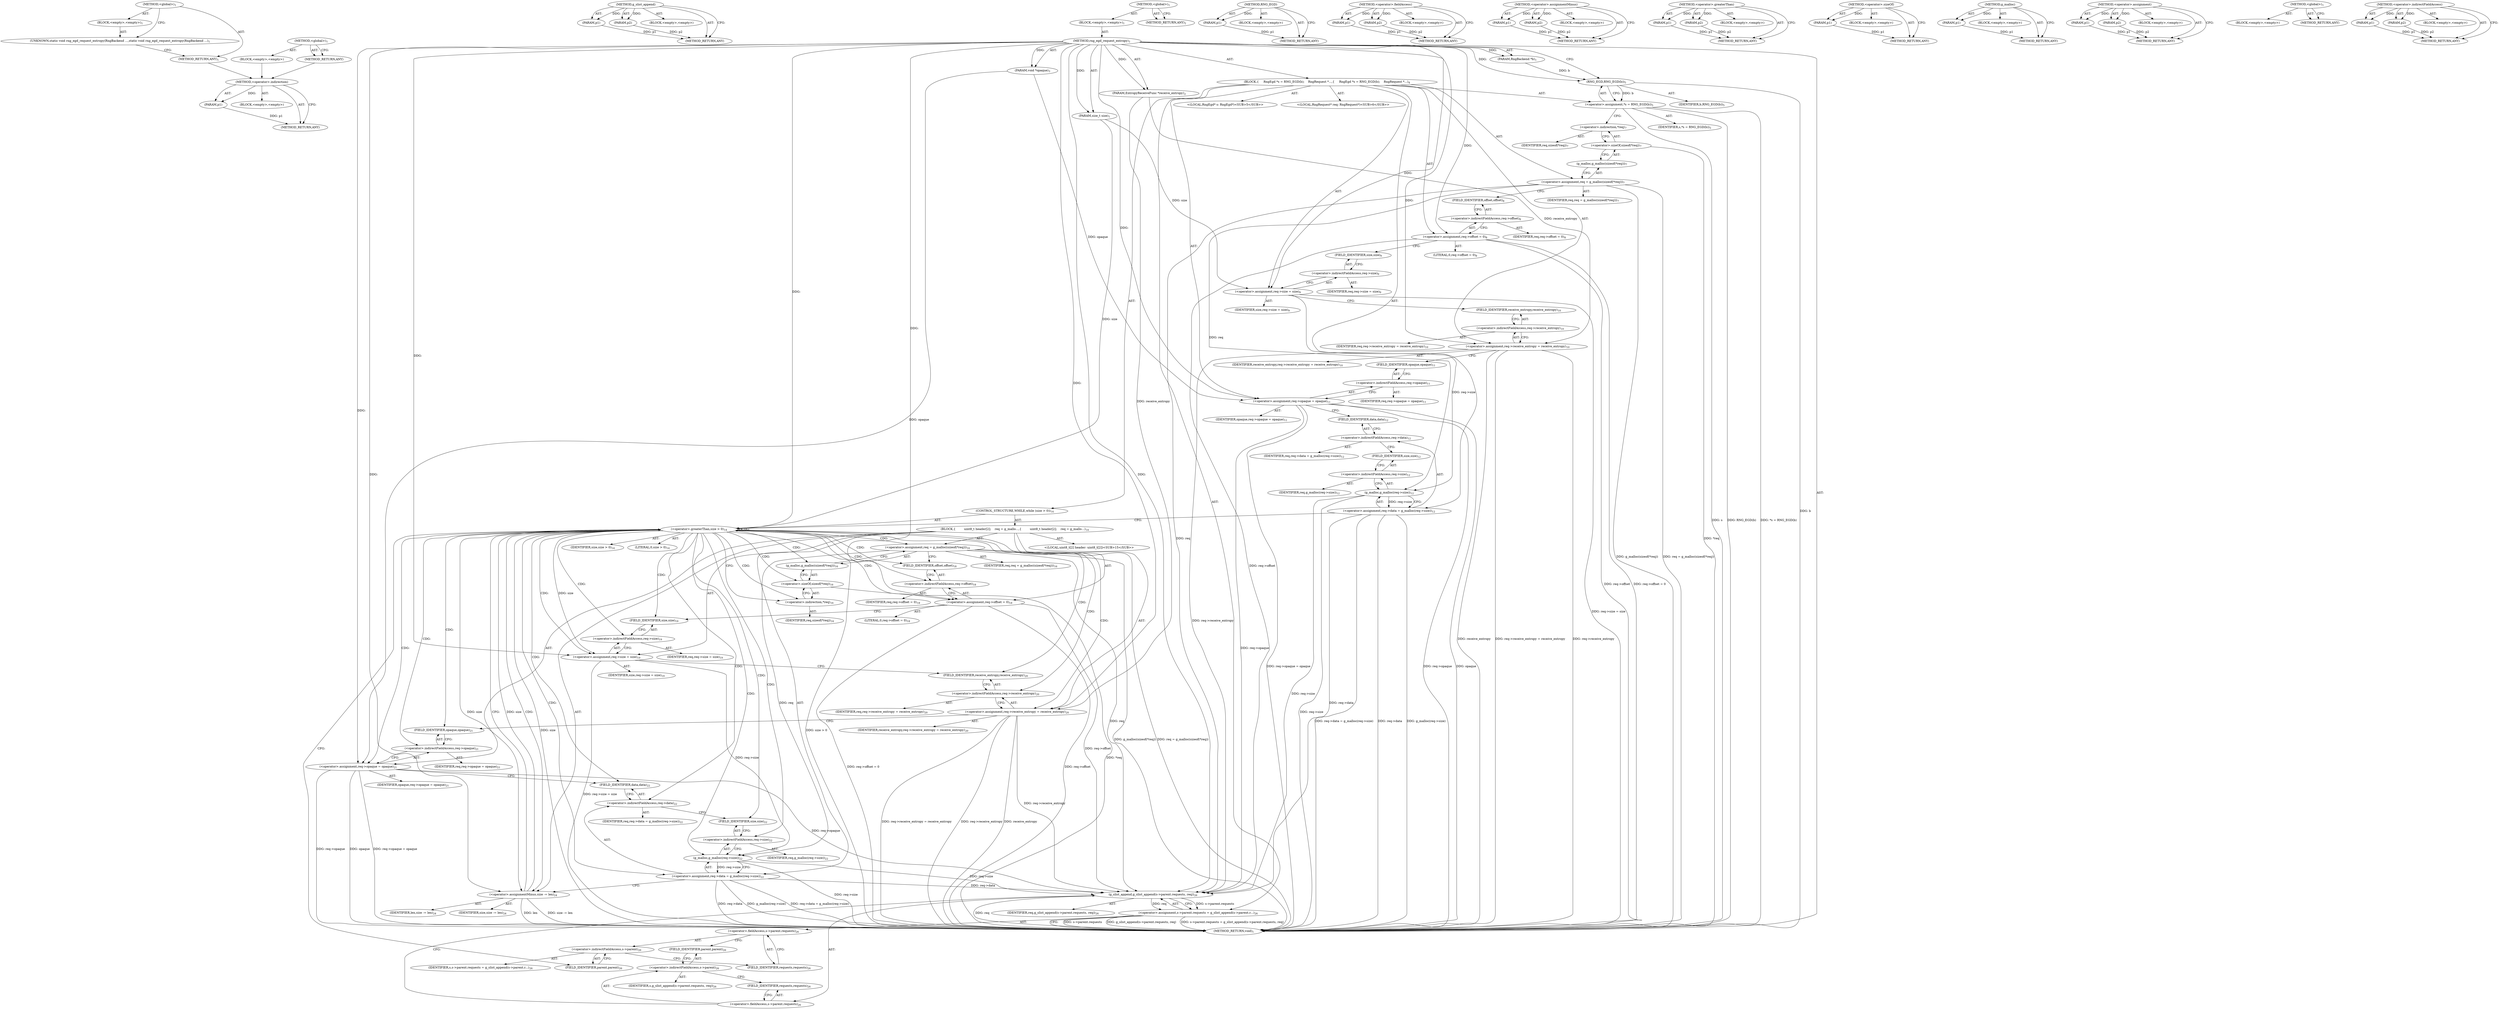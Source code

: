 digraph "&lt;global&gt;" {
vulnerable_158 [label=<(METHOD,&lt;operator&gt;.indirection)>];
vulnerable_159 [label=<(PARAM,p1)>];
vulnerable_160 [label=<(BLOCK,&lt;empty&gt;,&lt;empty&gt;)>];
vulnerable_161 [label=<(METHOD_RETURN,ANY)>];
vulnerable_182 [label=<(METHOD,g_slist_append)>];
vulnerable_183 [label=<(PARAM,p1)>];
vulnerable_184 [label=<(PARAM,p2)>];
vulnerable_185 [label=<(BLOCK,&lt;empty&gt;,&lt;empty&gt;)>];
vulnerable_186 [label=<(METHOD_RETURN,ANY)>];
vulnerable_6 [label=<(METHOD,&lt;global&gt;)<SUB>1</SUB>>];
vulnerable_7 [label=<(BLOCK,&lt;empty&gt;,&lt;empty&gt;)<SUB>1</SUB>>];
vulnerable_8 [label=<(METHOD,rng_egd_request_entropy)<SUB>1</SUB>>];
vulnerable_9 [label=<(PARAM,RngBackend *b)<SUB>1</SUB>>];
vulnerable_10 [label=<(PARAM,size_t size)<SUB>1</SUB>>];
vulnerable_11 [label=<(PARAM,EntropyReceiveFunc *receive_entropy)<SUB>2</SUB>>];
vulnerable_12 [label=<(PARAM,void *opaque)<SUB>3</SUB>>];
vulnerable_13 [label=<(BLOCK,{
     RngEgd *s = RNG_EGD(b);
    RngRequest *...,{
     RngEgd *s = RNG_EGD(b);
    RngRequest *...)<SUB>4</SUB>>];
vulnerable_14 [label="<(LOCAL,RngEgd* s: RngEgd*)<SUB>5</SUB>>"];
vulnerable_15 [label=<(&lt;operator&gt;.assignment,*s = RNG_EGD(b))<SUB>5</SUB>>];
vulnerable_16 [label=<(IDENTIFIER,s,*s = RNG_EGD(b))<SUB>5</SUB>>];
vulnerable_17 [label=<(RNG_EGD,RNG_EGD(b))<SUB>5</SUB>>];
vulnerable_18 [label=<(IDENTIFIER,b,RNG_EGD(b))<SUB>5</SUB>>];
vulnerable_19 [label="<(LOCAL,RngRequest* req: RngRequest*)<SUB>6</SUB>>"];
vulnerable_20 [label=<(&lt;operator&gt;.assignment,req = g_malloc(sizeof(*req)))<SUB>7</SUB>>];
vulnerable_21 [label=<(IDENTIFIER,req,req = g_malloc(sizeof(*req)))<SUB>7</SUB>>];
vulnerable_22 [label=<(g_malloc,g_malloc(sizeof(*req)))<SUB>7</SUB>>];
vulnerable_23 [label=<(&lt;operator&gt;.sizeOf,sizeof(*req))<SUB>7</SUB>>];
vulnerable_24 [label=<(&lt;operator&gt;.indirection,*req)<SUB>7</SUB>>];
vulnerable_25 [label=<(IDENTIFIER,req,sizeof(*req))<SUB>7</SUB>>];
vulnerable_26 [label=<(&lt;operator&gt;.assignment,req-&gt;offset = 0)<SUB>8</SUB>>];
vulnerable_27 [label=<(&lt;operator&gt;.indirectFieldAccess,req-&gt;offset)<SUB>8</SUB>>];
vulnerable_28 [label=<(IDENTIFIER,req,req-&gt;offset = 0)<SUB>8</SUB>>];
vulnerable_29 [label=<(FIELD_IDENTIFIER,offset,offset)<SUB>8</SUB>>];
vulnerable_30 [label=<(LITERAL,0,req-&gt;offset = 0)<SUB>8</SUB>>];
vulnerable_31 [label=<(&lt;operator&gt;.assignment,req-&gt;size = size)<SUB>9</SUB>>];
vulnerable_32 [label=<(&lt;operator&gt;.indirectFieldAccess,req-&gt;size)<SUB>9</SUB>>];
vulnerable_33 [label=<(IDENTIFIER,req,req-&gt;size = size)<SUB>9</SUB>>];
vulnerable_34 [label=<(FIELD_IDENTIFIER,size,size)<SUB>9</SUB>>];
vulnerable_35 [label=<(IDENTIFIER,size,req-&gt;size = size)<SUB>9</SUB>>];
vulnerable_36 [label=<(&lt;operator&gt;.assignment,req-&gt;receive_entropy = receive_entropy)<SUB>10</SUB>>];
vulnerable_37 [label=<(&lt;operator&gt;.indirectFieldAccess,req-&gt;receive_entropy)<SUB>10</SUB>>];
vulnerable_38 [label=<(IDENTIFIER,req,req-&gt;receive_entropy = receive_entropy)<SUB>10</SUB>>];
vulnerable_39 [label=<(FIELD_IDENTIFIER,receive_entropy,receive_entropy)<SUB>10</SUB>>];
vulnerable_40 [label=<(IDENTIFIER,receive_entropy,req-&gt;receive_entropy = receive_entropy)<SUB>10</SUB>>];
vulnerable_41 [label=<(&lt;operator&gt;.assignment,req-&gt;opaque = opaque)<SUB>11</SUB>>];
vulnerable_42 [label=<(&lt;operator&gt;.indirectFieldAccess,req-&gt;opaque)<SUB>11</SUB>>];
vulnerable_43 [label=<(IDENTIFIER,req,req-&gt;opaque = opaque)<SUB>11</SUB>>];
vulnerable_44 [label=<(FIELD_IDENTIFIER,opaque,opaque)<SUB>11</SUB>>];
vulnerable_45 [label=<(IDENTIFIER,opaque,req-&gt;opaque = opaque)<SUB>11</SUB>>];
vulnerable_46 [label=<(&lt;operator&gt;.assignment,req-&gt;data = g_malloc(req-&gt;size))<SUB>12</SUB>>];
vulnerable_47 [label=<(&lt;operator&gt;.indirectFieldAccess,req-&gt;data)<SUB>12</SUB>>];
vulnerable_48 [label=<(IDENTIFIER,req,req-&gt;data = g_malloc(req-&gt;size))<SUB>12</SUB>>];
vulnerable_49 [label=<(FIELD_IDENTIFIER,data,data)<SUB>12</SUB>>];
vulnerable_50 [label=<(g_malloc,g_malloc(req-&gt;size))<SUB>12</SUB>>];
vulnerable_51 [label=<(&lt;operator&gt;.indirectFieldAccess,req-&gt;size)<SUB>12</SUB>>];
vulnerable_52 [label=<(IDENTIFIER,req,g_malloc(req-&gt;size))<SUB>12</SUB>>];
vulnerable_53 [label=<(FIELD_IDENTIFIER,size,size)<SUB>12</SUB>>];
vulnerable_54 [label=<(CONTROL_STRUCTURE,WHILE,while (size &gt; 0))<SUB>14</SUB>>];
vulnerable_55 [label=<(&lt;operator&gt;.greaterThan,size &gt; 0)<SUB>14</SUB>>];
vulnerable_56 [label=<(IDENTIFIER,size,size &gt; 0)<SUB>14</SUB>>];
vulnerable_57 [label=<(LITERAL,0,size &gt; 0)<SUB>14</SUB>>];
vulnerable_58 [label=<(BLOCK,{
         uint8_t header[2];
    req = g_mallo...,{
         uint8_t header[2];
    req = g_mallo...)<SUB>14</SUB>>];
vulnerable_59 [label="<(LOCAL,uint8_t[2] header: uint8_t[2])<SUB>15</SUB>>"];
vulnerable_60 [label=<(&lt;operator&gt;.assignment,req = g_malloc(sizeof(*req)))<SUB>16</SUB>>];
vulnerable_61 [label=<(IDENTIFIER,req,req = g_malloc(sizeof(*req)))<SUB>16</SUB>>];
vulnerable_62 [label=<(g_malloc,g_malloc(sizeof(*req)))<SUB>16</SUB>>];
vulnerable_63 [label=<(&lt;operator&gt;.sizeOf,sizeof(*req))<SUB>16</SUB>>];
vulnerable_64 [label=<(&lt;operator&gt;.indirection,*req)<SUB>16</SUB>>];
vulnerable_65 [label=<(IDENTIFIER,req,sizeof(*req))<SUB>16</SUB>>];
vulnerable_66 [label=<(&lt;operator&gt;.assignment,req-&gt;offset = 0)<SUB>18</SUB>>];
vulnerable_67 [label=<(&lt;operator&gt;.indirectFieldAccess,req-&gt;offset)<SUB>18</SUB>>];
vulnerable_68 [label=<(IDENTIFIER,req,req-&gt;offset = 0)<SUB>18</SUB>>];
vulnerable_69 [label=<(FIELD_IDENTIFIER,offset,offset)<SUB>18</SUB>>];
vulnerable_70 [label=<(LITERAL,0,req-&gt;offset = 0)<SUB>18</SUB>>];
vulnerable_71 [label=<(&lt;operator&gt;.assignment,req-&gt;size = size)<SUB>19</SUB>>];
vulnerable_72 [label=<(&lt;operator&gt;.indirectFieldAccess,req-&gt;size)<SUB>19</SUB>>];
vulnerable_73 [label=<(IDENTIFIER,req,req-&gt;size = size)<SUB>19</SUB>>];
vulnerable_74 [label=<(FIELD_IDENTIFIER,size,size)<SUB>19</SUB>>];
vulnerable_75 [label=<(IDENTIFIER,size,req-&gt;size = size)<SUB>19</SUB>>];
vulnerable_76 [label=<(&lt;operator&gt;.assignment,req-&gt;receive_entropy = receive_entropy)<SUB>20</SUB>>];
vulnerable_77 [label=<(&lt;operator&gt;.indirectFieldAccess,req-&gt;receive_entropy)<SUB>20</SUB>>];
vulnerable_78 [label=<(IDENTIFIER,req,req-&gt;receive_entropy = receive_entropy)<SUB>20</SUB>>];
vulnerable_79 [label=<(FIELD_IDENTIFIER,receive_entropy,receive_entropy)<SUB>20</SUB>>];
vulnerable_80 [label=<(IDENTIFIER,receive_entropy,req-&gt;receive_entropy = receive_entropy)<SUB>20</SUB>>];
vulnerable_81 [label=<(&lt;operator&gt;.assignment,req-&gt;opaque = opaque)<SUB>21</SUB>>];
vulnerable_82 [label=<(&lt;operator&gt;.indirectFieldAccess,req-&gt;opaque)<SUB>21</SUB>>];
vulnerable_83 [label=<(IDENTIFIER,req,req-&gt;opaque = opaque)<SUB>21</SUB>>];
vulnerable_84 [label=<(FIELD_IDENTIFIER,opaque,opaque)<SUB>21</SUB>>];
vulnerable_85 [label=<(IDENTIFIER,opaque,req-&gt;opaque = opaque)<SUB>21</SUB>>];
vulnerable_86 [label=<(&lt;operator&gt;.assignment,req-&gt;data = g_malloc(req-&gt;size))<SUB>22</SUB>>];
vulnerable_87 [label=<(&lt;operator&gt;.indirectFieldAccess,req-&gt;data)<SUB>22</SUB>>];
vulnerable_88 [label=<(IDENTIFIER,req,req-&gt;data = g_malloc(req-&gt;size))<SUB>22</SUB>>];
vulnerable_89 [label=<(FIELD_IDENTIFIER,data,data)<SUB>22</SUB>>];
vulnerable_90 [label=<(g_malloc,g_malloc(req-&gt;size))<SUB>22</SUB>>];
vulnerable_91 [label=<(&lt;operator&gt;.indirectFieldAccess,req-&gt;size)<SUB>22</SUB>>];
vulnerable_92 [label=<(IDENTIFIER,req,g_malloc(req-&gt;size))<SUB>22</SUB>>];
vulnerable_93 [label=<(FIELD_IDENTIFIER,size,size)<SUB>22</SUB>>];
vulnerable_94 [label=<(&lt;operator&gt;.assignmentMinus,size -= len)<SUB>24</SUB>>];
vulnerable_95 [label=<(IDENTIFIER,size,size -= len)<SUB>24</SUB>>];
vulnerable_96 [label=<(IDENTIFIER,len,size -= len)<SUB>24</SUB>>];
vulnerable_97 [label=<(&lt;operator&gt;.assignment,s-&gt;parent.requests = g_slist_append(s-&gt;parent.r...)<SUB>26</SUB>>];
vulnerable_98 [label=<(&lt;operator&gt;.fieldAccess,s-&gt;parent.requests)<SUB>26</SUB>>];
vulnerable_99 [label=<(&lt;operator&gt;.indirectFieldAccess,s-&gt;parent)<SUB>26</SUB>>];
vulnerable_100 [label=<(IDENTIFIER,s,s-&gt;parent.requests = g_slist_append(s-&gt;parent.r...)<SUB>26</SUB>>];
vulnerable_101 [label=<(FIELD_IDENTIFIER,parent,parent)<SUB>26</SUB>>];
vulnerable_102 [label=<(FIELD_IDENTIFIER,requests,requests)<SUB>26</SUB>>];
vulnerable_103 [label=<(g_slist_append,g_slist_append(s-&gt;parent.requests, req))<SUB>26</SUB>>];
vulnerable_104 [label=<(&lt;operator&gt;.fieldAccess,s-&gt;parent.requests)<SUB>26</SUB>>];
vulnerable_105 [label=<(&lt;operator&gt;.indirectFieldAccess,s-&gt;parent)<SUB>26</SUB>>];
vulnerable_106 [label=<(IDENTIFIER,s,g_slist_append(s-&gt;parent.requests, req))<SUB>26</SUB>>];
vulnerable_107 [label=<(FIELD_IDENTIFIER,parent,parent)<SUB>26</SUB>>];
vulnerable_108 [label=<(FIELD_IDENTIFIER,requests,requests)<SUB>26</SUB>>];
vulnerable_109 [label=<(IDENTIFIER,req,g_slist_append(s-&gt;parent.requests, req))<SUB>26</SUB>>];
vulnerable_110 [label=<(METHOD_RETURN,void)<SUB>1</SUB>>];
vulnerable_112 [label=<(METHOD_RETURN,ANY)<SUB>1</SUB>>];
vulnerable_146 [label=<(METHOD,RNG_EGD)>];
vulnerable_147 [label=<(PARAM,p1)>];
vulnerable_148 [label=<(BLOCK,&lt;empty&gt;,&lt;empty&gt;)>];
vulnerable_149 [label=<(METHOD_RETURN,ANY)>];
vulnerable_177 [label=<(METHOD,&lt;operator&gt;.fieldAccess)>];
vulnerable_178 [label=<(PARAM,p1)>];
vulnerable_179 [label=<(PARAM,p2)>];
vulnerable_180 [label=<(BLOCK,&lt;empty&gt;,&lt;empty&gt;)>];
vulnerable_181 [label=<(METHOD_RETURN,ANY)>];
vulnerable_172 [label=<(METHOD,&lt;operator&gt;.assignmentMinus)>];
vulnerable_173 [label=<(PARAM,p1)>];
vulnerable_174 [label=<(PARAM,p2)>];
vulnerable_175 [label=<(BLOCK,&lt;empty&gt;,&lt;empty&gt;)>];
vulnerable_176 [label=<(METHOD_RETURN,ANY)>];
vulnerable_167 [label=<(METHOD,&lt;operator&gt;.greaterThan)>];
vulnerable_168 [label=<(PARAM,p1)>];
vulnerable_169 [label=<(PARAM,p2)>];
vulnerable_170 [label=<(BLOCK,&lt;empty&gt;,&lt;empty&gt;)>];
vulnerable_171 [label=<(METHOD_RETURN,ANY)>];
vulnerable_154 [label=<(METHOD,&lt;operator&gt;.sizeOf)>];
vulnerable_155 [label=<(PARAM,p1)>];
vulnerable_156 [label=<(BLOCK,&lt;empty&gt;,&lt;empty&gt;)>];
vulnerable_157 [label=<(METHOD_RETURN,ANY)>];
vulnerable_150 [label=<(METHOD,g_malloc)>];
vulnerable_151 [label=<(PARAM,p1)>];
vulnerable_152 [label=<(BLOCK,&lt;empty&gt;,&lt;empty&gt;)>];
vulnerable_153 [label=<(METHOD_RETURN,ANY)>];
vulnerable_141 [label=<(METHOD,&lt;operator&gt;.assignment)>];
vulnerable_142 [label=<(PARAM,p1)>];
vulnerable_143 [label=<(PARAM,p2)>];
vulnerable_144 [label=<(BLOCK,&lt;empty&gt;,&lt;empty&gt;)>];
vulnerable_145 [label=<(METHOD_RETURN,ANY)>];
vulnerable_135 [label=<(METHOD,&lt;global&gt;)<SUB>1</SUB>>];
vulnerable_136 [label=<(BLOCK,&lt;empty&gt;,&lt;empty&gt;)>];
vulnerable_137 [label=<(METHOD_RETURN,ANY)>];
vulnerable_162 [label=<(METHOD,&lt;operator&gt;.indirectFieldAccess)>];
vulnerable_163 [label=<(PARAM,p1)>];
vulnerable_164 [label=<(PARAM,p2)>];
vulnerable_165 [label=<(BLOCK,&lt;empty&gt;,&lt;empty&gt;)>];
vulnerable_166 [label=<(METHOD_RETURN,ANY)>];
fixed_6 [label=<(METHOD,&lt;global&gt;)<SUB>1</SUB>>];
fixed_7 [label=<(BLOCK,&lt;empty&gt;,&lt;empty&gt;)<SUB>1</SUB>>];
fixed_8 [label=<(UNKNOWN,static void rng_egd_request_entropy(RngBackend ...,static void rng_egd_request_entropy(RngBackend ...)<SUB>1</SUB>>];
fixed_9 [label=<(METHOD_RETURN,ANY)<SUB>1</SUB>>];
fixed_14 [label=<(METHOD,&lt;global&gt;)<SUB>1</SUB>>];
fixed_15 [label=<(BLOCK,&lt;empty&gt;,&lt;empty&gt;)>];
fixed_16 [label=<(METHOD_RETURN,ANY)>];
vulnerable_158 -> vulnerable_159  [key=0, label="AST: "];
vulnerable_158 -> vulnerable_159  [key=1, label="DDG: "];
vulnerable_158 -> vulnerable_160  [key=0, label="AST: "];
vulnerable_158 -> vulnerable_161  [key=0, label="AST: "];
vulnerable_158 -> vulnerable_161  [key=1, label="CFG: "];
vulnerable_159 -> vulnerable_161  [key=0, label="DDG: p1"];
vulnerable_182 -> vulnerable_183  [key=0, label="AST: "];
vulnerable_182 -> vulnerable_183  [key=1, label="DDG: "];
vulnerable_182 -> vulnerable_185  [key=0, label="AST: "];
vulnerable_182 -> vulnerable_184  [key=0, label="AST: "];
vulnerable_182 -> vulnerable_184  [key=1, label="DDG: "];
vulnerable_182 -> vulnerable_186  [key=0, label="AST: "];
vulnerable_182 -> vulnerable_186  [key=1, label="CFG: "];
vulnerable_183 -> vulnerable_186  [key=0, label="DDG: p1"];
vulnerable_184 -> vulnerable_186  [key=0, label="DDG: p2"];
vulnerable_6 -> vulnerable_7  [key=0, label="AST: "];
vulnerable_6 -> vulnerable_112  [key=0, label="AST: "];
vulnerable_6 -> vulnerable_112  [key=1, label="CFG: "];
vulnerable_7 -> vulnerable_8  [key=0, label="AST: "];
vulnerable_8 -> vulnerable_9  [key=0, label="AST: "];
vulnerable_8 -> vulnerable_9  [key=1, label="DDG: "];
vulnerable_8 -> vulnerable_10  [key=0, label="AST: "];
vulnerable_8 -> vulnerable_10  [key=1, label="DDG: "];
vulnerable_8 -> vulnerable_11  [key=0, label="AST: "];
vulnerable_8 -> vulnerable_11  [key=1, label="DDG: "];
vulnerable_8 -> vulnerable_12  [key=0, label="AST: "];
vulnerable_8 -> vulnerable_12  [key=1, label="DDG: "];
vulnerable_8 -> vulnerable_13  [key=0, label="AST: "];
vulnerable_8 -> vulnerable_110  [key=0, label="AST: "];
vulnerable_8 -> vulnerable_17  [key=0, label="CFG: "];
vulnerable_8 -> vulnerable_17  [key=1, label="DDG: "];
vulnerable_8 -> vulnerable_26  [key=0, label="DDG: "];
vulnerable_8 -> vulnerable_31  [key=0, label="DDG: "];
vulnerable_8 -> vulnerable_36  [key=0, label="DDG: "];
vulnerable_8 -> vulnerable_41  [key=0, label="DDG: "];
vulnerable_8 -> vulnerable_55  [key=0, label="DDG: "];
vulnerable_8 -> vulnerable_66  [key=0, label="DDG: "];
vulnerable_8 -> vulnerable_71  [key=0, label="DDG: "];
vulnerable_8 -> vulnerable_76  [key=0, label="DDG: "];
vulnerable_8 -> vulnerable_81  [key=0, label="DDG: "];
vulnerable_8 -> vulnerable_94  [key=0, label="DDG: "];
vulnerable_8 -> vulnerable_103  [key=0, label="DDG: "];
vulnerable_9 -> vulnerable_17  [key=0, label="DDG: b"];
vulnerable_10 -> vulnerable_31  [key=0, label="DDG: size"];
vulnerable_10 -> vulnerable_55  [key=0, label="DDG: size"];
vulnerable_11 -> vulnerable_36  [key=0, label="DDG: receive_entropy"];
vulnerable_11 -> vulnerable_76  [key=0, label="DDG: receive_entropy"];
vulnerable_12 -> vulnerable_41  [key=0, label="DDG: opaque"];
vulnerable_12 -> vulnerable_81  [key=0, label="DDG: opaque"];
vulnerable_13 -> vulnerable_14  [key=0, label="AST: "];
vulnerable_13 -> vulnerable_15  [key=0, label="AST: "];
vulnerable_13 -> vulnerable_19  [key=0, label="AST: "];
vulnerable_13 -> vulnerable_20  [key=0, label="AST: "];
vulnerable_13 -> vulnerable_26  [key=0, label="AST: "];
vulnerable_13 -> vulnerable_31  [key=0, label="AST: "];
vulnerable_13 -> vulnerable_36  [key=0, label="AST: "];
vulnerable_13 -> vulnerable_41  [key=0, label="AST: "];
vulnerable_13 -> vulnerable_46  [key=0, label="AST: "];
vulnerable_13 -> vulnerable_54  [key=0, label="AST: "];
vulnerable_13 -> vulnerable_97  [key=0, label="AST: "];
vulnerable_15 -> vulnerable_16  [key=0, label="AST: "];
vulnerable_15 -> vulnerable_17  [key=0, label="AST: "];
vulnerable_15 -> vulnerable_24  [key=0, label="CFG: "];
vulnerable_15 -> vulnerable_110  [key=0, label="DDG: s"];
vulnerable_15 -> vulnerable_110  [key=1, label="DDG: RNG_EGD(b)"];
vulnerable_15 -> vulnerable_110  [key=2, label="DDG: *s = RNG_EGD(b)"];
vulnerable_17 -> vulnerable_18  [key=0, label="AST: "];
vulnerable_17 -> vulnerable_15  [key=0, label="CFG: "];
vulnerable_17 -> vulnerable_15  [key=1, label="DDG: b"];
vulnerable_17 -> vulnerable_110  [key=0, label="DDG: b"];
vulnerable_20 -> vulnerable_21  [key=0, label="AST: "];
vulnerable_20 -> vulnerable_22  [key=0, label="AST: "];
vulnerable_20 -> vulnerable_29  [key=0, label="CFG: "];
vulnerable_20 -> vulnerable_110  [key=0, label="DDG: g_malloc(sizeof(*req))"];
vulnerable_20 -> vulnerable_110  [key=1, label="DDG: req = g_malloc(sizeof(*req))"];
vulnerable_20 -> vulnerable_50  [key=0, label="DDG: req"];
vulnerable_20 -> vulnerable_103  [key=0, label="DDG: req"];
vulnerable_22 -> vulnerable_23  [key=0, label="AST: "];
vulnerable_22 -> vulnerable_20  [key=0, label="CFG: "];
vulnerable_23 -> vulnerable_24  [key=0, label="AST: "];
vulnerable_23 -> vulnerable_22  [key=0, label="CFG: "];
vulnerable_23 -> vulnerable_110  [key=0, label="DDG: *req"];
vulnerable_24 -> vulnerable_25  [key=0, label="AST: "];
vulnerable_24 -> vulnerable_23  [key=0, label="CFG: "];
vulnerable_26 -> vulnerable_27  [key=0, label="AST: "];
vulnerable_26 -> vulnerable_30  [key=0, label="AST: "];
vulnerable_26 -> vulnerable_34  [key=0, label="CFG: "];
vulnerable_26 -> vulnerable_110  [key=0, label="DDG: req-&gt;offset"];
vulnerable_26 -> vulnerable_110  [key=1, label="DDG: req-&gt;offset = 0"];
vulnerable_26 -> vulnerable_103  [key=0, label="DDG: req-&gt;offset"];
vulnerable_27 -> vulnerable_28  [key=0, label="AST: "];
vulnerable_27 -> vulnerable_29  [key=0, label="AST: "];
vulnerable_27 -> vulnerable_26  [key=0, label="CFG: "];
vulnerable_29 -> vulnerable_27  [key=0, label="CFG: "];
vulnerable_31 -> vulnerable_32  [key=0, label="AST: "];
vulnerable_31 -> vulnerable_35  [key=0, label="AST: "];
vulnerable_31 -> vulnerable_39  [key=0, label="CFG: "];
vulnerable_31 -> vulnerable_110  [key=0, label="DDG: req-&gt;size = size"];
vulnerable_31 -> vulnerable_50  [key=0, label="DDG: req-&gt;size"];
vulnerable_32 -> vulnerable_33  [key=0, label="AST: "];
vulnerable_32 -> vulnerable_34  [key=0, label="AST: "];
vulnerable_32 -> vulnerable_31  [key=0, label="CFG: "];
vulnerable_34 -> vulnerable_32  [key=0, label="CFG: "];
vulnerable_36 -> vulnerable_37  [key=0, label="AST: "];
vulnerable_36 -> vulnerable_40  [key=0, label="AST: "];
vulnerable_36 -> vulnerable_44  [key=0, label="CFG: "];
vulnerable_36 -> vulnerable_110  [key=0, label="DDG: req-&gt;receive_entropy"];
vulnerable_36 -> vulnerable_110  [key=1, label="DDG: receive_entropy"];
vulnerable_36 -> vulnerable_110  [key=2, label="DDG: req-&gt;receive_entropy = receive_entropy"];
vulnerable_36 -> vulnerable_103  [key=0, label="DDG: req-&gt;receive_entropy"];
vulnerable_37 -> vulnerable_38  [key=0, label="AST: "];
vulnerable_37 -> vulnerable_39  [key=0, label="AST: "];
vulnerable_37 -> vulnerable_36  [key=0, label="CFG: "];
vulnerable_39 -> vulnerable_37  [key=0, label="CFG: "];
vulnerable_41 -> vulnerable_42  [key=0, label="AST: "];
vulnerable_41 -> vulnerable_45  [key=0, label="AST: "];
vulnerable_41 -> vulnerable_49  [key=0, label="CFG: "];
vulnerable_41 -> vulnerable_110  [key=0, label="DDG: req-&gt;opaque"];
vulnerable_41 -> vulnerable_110  [key=1, label="DDG: opaque"];
vulnerable_41 -> vulnerable_110  [key=2, label="DDG: req-&gt;opaque = opaque"];
vulnerable_41 -> vulnerable_103  [key=0, label="DDG: req-&gt;opaque"];
vulnerable_42 -> vulnerable_43  [key=0, label="AST: "];
vulnerable_42 -> vulnerable_44  [key=0, label="AST: "];
vulnerable_42 -> vulnerable_41  [key=0, label="CFG: "];
vulnerable_44 -> vulnerable_42  [key=0, label="CFG: "];
vulnerable_46 -> vulnerable_47  [key=0, label="AST: "];
vulnerable_46 -> vulnerable_50  [key=0, label="AST: "];
vulnerable_46 -> vulnerable_55  [key=0, label="CFG: "];
vulnerable_46 -> vulnerable_110  [key=0, label="DDG: req-&gt;data"];
vulnerable_46 -> vulnerable_110  [key=1, label="DDG: g_malloc(req-&gt;size)"];
vulnerable_46 -> vulnerable_110  [key=2, label="DDG: req-&gt;data = g_malloc(req-&gt;size)"];
vulnerable_46 -> vulnerable_103  [key=0, label="DDG: req-&gt;data"];
vulnerable_47 -> vulnerable_48  [key=0, label="AST: "];
vulnerable_47 -> vulnerable_49  [key=0, label="AST: "];
vulnerable_47 -> vulnerable_53  [key=0, label="CFG: "];
vulnerable_49 -> vulnerable_47  [key=0, label="CFG: "];
vulnerable_50 -> vulnerable_51  [key=0, label="AST: "];
vulnerable_50 -> vulnerable_46  [key=0, label="CFG: "];
vulnerable_50 -> vulnerable_46  [key=1, label="DDG: req-&gt;size"];
vulnerable_50 -> vulnerable_110  [key=0, label="DDG: req-&gt;size"];
vulnerable_50 -> vulnerable_103  [key=0, label="DDG: req-&gt;size"];
vulnerable_51 -> vulnerable_52  [key=0, label="AST: "];
vulnerable_51 -> vulnerable_53  [key=0, label="AST: "];
vulnerable_51 -> vulnerable_50  [key=0, label="CFG: "];
vulnerable_53 -> vulnerable_51  [key=0, label="CFG: "];
vulnerable_54 -> vulnerable_55  [key=0, label="AST: "];
vulnerable_54 -> vulnerable_58  [key=0, label="AST: "];
vulnerable_55 -> vulnerable_56  [key=0, label="AST: "];
vulnerable_55 -> vulnerable_57  [key=0, label="AST: "];
vulnerable_55 -> vulnerable_64  [key=0, label="CFG: "];
vulnerable_55 -> vulnerable_64  [key=1, label="CDG: "];
vulnerable_55 -> vulnerable_101  [key=0, label="CFG: "];
vulnerable_55 -> vulnerable_110  [key=0, label="DDG: size"];
vulnerable_55 -> vulnerable_110  [key=1, label="DDG: size &gt; 0"];
vulnerable_55 -> vulnerable_71  [key=0, label="DDG: size"];
vulnerable_55 -> vulnerable_71  [key=1, label="CDG: "];
vulnerable_55 -> vulnerable_94  [key=0, label="DDG: size"];
vulnerable_55 -> vulnerable_94  [key=1, label="CDG: "];
vulnerable_55 -> vulnerable_60  [key=0, label="CDG: "];
vulnerable_55 -> vulnerable_77  [key=0, label="CDG: "];
vulnerable_55 -> vulnerable_89  [key=0, label="CDG: "];
vulnerable_55 -> vulnerable_66  [key=0, label="CDG: "];
vulnerable_55 -> vulnerable_81  [key=0, label="CDG: "];
vulnerable_55 -> vulnerable_84  [key=0, label="CDG: "];
vulnerable_55 -> vulnerable_72  [key=0, label="CDG: "];
vulnerable_55 -> vulnerable_69  [key=0, label="CDG: "];
vulnerable_55 -> vulnerable_67  [key=0, label="CDG: "];
vulnerable_55 -> vulnerable_74  [key=0, label="CDG: "];
vulnerable_55 -> vulnerable_63  [key=0, label="CDG: "];
vulnerable_55 -> vulnerable_76  [key=0, label="CDG: "];
vulnerable_55 -> vulnerable_87  [key=0, label="CDG: "];
vulnerable_55 -> vulnerable_91  [key=0, label="CDG: "];
vulnerable_55 -> vulnerable_55  [key=0, label="CDG: "];
vulnerable_55 -> vulnerable_82  [key=0, label="CDG: "];
vulnerable_55 -> vulnerable_93  [key=0, label="CDG: "];
vulnerable_55 -> vulnerable_90  [key=0, label="CDG: "];
vulnerable_55 -> vulnerable_62  [key=0, label="CDG: "];
vulnerable_55 -> vulnerable_79  [key=0, label="CDG: "];
vulnerable_55 -> vulnerable_86  [key=0, label="CDG: "];
vulnerable_58 -> vulnerable_59  [key=0, label="AST: "];
vulnerable_58 -> vulnerable_60  [key=0, label="AST: "];
vulnerable_58 -> vulnerable_66  [key=0, label="AST: "];
vulnerable_58 -> vulnerable_71  [key=0, label="AST: "];
vulnerable_58 -> vulnerable_76  [key=0, label="AST: "];
vulnerable_58 -> vulnerable_81  [key=0, label="AST: "];
vulnerable_58 -> vulnerable_86  [key=0, label="AST: "];
vulnerable_58 -> vulnerable_94  [key=0, label="AST: "];
vulnerable_60 -> vulnerable_61  [key=0, label="AST: "];
vulnerable_60 -> vulnerable_62  [key=0, label="AST: "];
vulnerable_60 -> vulnerable_69  [key=0, label="CFG: "];
vulnerable_60 -> vulnerable_110  [key=0, label="DDG: g_malloc(sizeof(*req))"];
vulnerable_60 -> vulnerable_110  [key=1, label="DDG: req = g_malloc(sizeof(*req))"];
vulnerable_60 -> vulnerable_103  [key=0, label="DDG: req"];
vulnerable_60 -> vulnerable_90  [key=0, label="DDG: req"];
vulnerable_62 -> vulnerable_63  [key=0, label="AST: "];
vulnerable_62 -> vulnerable_60  [key=0, label="CFG: "];
vulnerable_63 -> vulnerable_64  [key=0, label="AST: "];
vulnerable_63 -> vulnerable_62  [key=0, label="CFG: "];
vulnerable_63 -> vulnerable_110  [key=0, label="DDG: *req"];
vulnerable_64 -> vulnerable_65  [key=0, label="AST: "];
vulnerable_64 -> vulnerable_63  [key=0, label="CFG: "];
vulnerable_66 -> vulnerable_67  [key=0, label="AST: "];
vulnerable_66 -> vulnerable_70  [key=0, label="AST: "];
vulnerable_66 -> vulnerable_74  [key=0, label="CFG: "];
vulnerable_66 -> vulnerable_110  [key=0, label="DDG: req-&gt;offset"];
vulnerable_66 -> vulnerable_110  [key=1, label="DDG: req-&gt;offset = 0"];
vulnerable_66 -> vulnerable_103  [key=0, label="DDG: req-&gt;offset"];
vulnerable_67 -> vulnerable_68  [key=0, label="AST: "];
vulnerable_67 -> vulnerable_69  [key=0, label="AST: "];
vulnerable_67 -> vulnerable_66  [key=0, label="CFG: "];
vulnerable_69 -> vulnerable_67  [key=0, label="CFG: "];
vulnerable_71 -> vulnerable_72  [key=0, label="AST: "];
vulnerable_71 -> vulnerable_75  [key=0, label="AST: "];
vulnerable_71 -> vulnerable_79  [key=0, label="CFG: "];
vulnerable_71 -> vulnerable_110  [key=0, label="DDG: req-&gt;size = size"];
vulnerable_71 -> vulnerable_90  [key=0, label="DDG: req-&gt;size"];
vulnerable_72 -> vulnerable_73  [key=0, label="AST: "];
vulnerable_72 -> vulnerable_74  [key=0, label="AST: "];
vulnerable_72 -> vulnerable_71  [key=0, label="CFG: "];
vulnerable_74 -> vulnerable_72  [key=0, label="CFG: "];
vulnerable_76 -> vulnerable_77  [key=0, label="AST: "];
vulnerable_76 -> vulnerable_80  [key=0, label="AST: "];
vulnerable_76 -> vulnerable_84  [key=0, label="CFG: "];
vulnerable_76 -> vulnerable_110  [key=0, label="DDG: req-&gt;receive_entropy"];
vulnerable_76 -> vulnerable_110  [key=1, label="DDG: receive_entropy"];
vulnerable_76 -> vulnerable_110  [key=2, label="DDG: req-&gt;receive_entropy = receive_entropy"];
vulnerable_76 -> vulnerable_103  [key=0, label="DDG: req-&gt;receive_entropy"];
vulnerable_77 -> vulnerable_78  [key=0, label="AST: "];
vulnerable_77 -> vulnerable_79  [key=0, label="AST: "];
vulnerable_77 -> vulnerable_76  [key=0, label="CFG: "];
vulnerable_79 -> vulnerable_77  [key=0, label="CFG: "];
vulnerable_81 -> vulnerable_82  [key=0, label="AST: "];
vulnerable_81 -> vulnerable_85  [key=0, label="AST: "];
vulnerable_81 -> vulnerable_89  [key=0, label="CFG: "];
vulnerable_81 -> vulnerable_110  [key=0, label="DDG: req-&gt;opaque"];
vulnerable_81 -> vulnerable_110  [key=1, label="DDG: opaque"];
vulnerable_81 -> vulnerable_110  [key=2, label="DDG: req-&gt;opaque = opaque"];
vulnerable_81 -> vulnerable_103  [key=0, label="DDG: req-&gt;opaque"];
vulnerable_82 -> vulnerable_83  [key=0, label="AST: "];
vulnerable_82 -> vulnerable_84  [key=0, label="AST: "];
vulnerable_82 -> vulnerable_81  [key=0, label="CFG: "];
vulnerable_84 -> vulnerable_82  [key=0, label="CFG: "];
vulnerable_86 -> vulnerable_87  [key=0, label="AST: "];
vulnerable_86 -> vulnerable_90  [key=0, label="AST: "];
vulnerable_86 -> vulnerable_94  [key=0, label="CFG: "];
vulnerable_86 -> vulnerable_110  [key=0, label="DDG: req-&gt;data"];
vulnerable_86 -> vulnerable_110  [key=1, label="DDG: g_malloc(req-&gt;size)"];
vulnerable_86 -> vulnerable_110  [key=2, label="DDG: req-&gt;data = g_malloc(req-&gt;size)"];
vulnerable_86 -> vulnerable_103  [key=0, label="DDG: req-&gt;data"];
vulnerable_87 -> vulnerable_88  [key=0, label="AST: "];
vulnerable_87 -> vulnerable_89  [key=0, label="AST: "];
vulnerable_87 -> vulnerable_93  [key=0, label="CFG: "];
vulnerable_89 -> vulnerable_87  [key=0, label="CFG: "];
vulnerable_90 -> vulnerable_91  [key=0, label="AST: "];
vulnerable_90 -> vulnerable_86  [key=0, label="CFG: "];
vulnerable_90 -> vulnerable_86  [key=1, label="DDG: req-&gt;size"];
vulnerable_90 -> vulnerable_110  [key=0, label="DDG: req-&gt;size"];
vulnerable_90 -> vulnerable_103  [key=0, label="DDG: req-&gt;size"];
vulnerable_91 -> vulnerable_92  [key=0, label="AST: "];
vulnerable_91 -> vulnerable_93  [key=0, label="AST: "];
vulnerable_91 -> vulnerable_90  [key=0, label="CFG: "];
vulnerable_93 -> vulnerable_91  [key=0, label="CFG: "];
vulnerable_94 -> vulnerable_95  [key=0, label="AST: "];
vulnerable_94 -> vulnerable_96  [key=0, label="AST: "];
vulnerable_94 -> vulnerable_55  [key=0, label="CFG: "];
vulnerable_94 -> vulnerable_55  [key=1, label="DDG: size"];
vulnerable_94 -> vulnerable_110  [key=0, label="DDG: size -= len"];
vulnerable_94 -> vulnerable_110  [key=1, label="DDG: len"];
vulnerable_97 -> vulnerable_98  [key=0, label="AST: "];
vulnerable_97 -> vulnerable_103  [key=0, label="AST: "];
vulnerable_97 -> vulnerable_110  [key=0, label="CFG: "];
vulnerable_97 -> vulnerable_110  [key=1, label="DDG: s-&gt;parent.requests"];
vulnerable_97 -> vulnerable_110  [key=2, label="DDG: g_slist_append(s-&gt;parent.requests, req)"];
vulnerable_97 -> vulnerable_110  [key=3, label="DDG: s-&gt;parent.requests = g_slist_append(s-&gt;parent.requests, req)"];
vulnerable_98 -> vulnerable_99  [key=0, label="AST: "];
vulnerable_98 -> vulnerable_102  [key=0, label="AST: "];
vulnerable_98 -> vulnerable_107  [key=0, label="CFG: "];
vulnerable_99 -> vulnerable_100  [key=0, label="AST: "];
vulnerable_99 -> vulnerable_101  [key=0, label="AST: "];
vulnerable_99 -> vulnerable_102  [key=0, label="CFG: "];
vulnerable_101 -> vulnerable_99  [key=0, label="CFG: "];
vulnerable_102 -> vulnerable_98  [key=0, label="CFG: "];
vulnerable_103 -> vulnerable_104  [key=0, label="AST: "];
vulnerable_103 -> vulnerable_109  [key=0, label="AST: "];
vulnerable_103 -> vulnerable_97  [key=0, label="CFG: "];
vulnerable_103 -> vulnerable_97  [key=1, label="DDG: s-&gt;parent.requests"];
vulnerable_103 -> vulnerable_97  [key=2, label="DDG: req"];
vulnerable_103 -> vulnerable_110  [key=0, label="DDG: req"];
vulnerable_104 -> vulnerable_105  [key=0, label="AST: "];
vulnerable_104 -> vulnerable_108  [key=0, label="AST: "];
vulnerable_104 -> vulnerable_103  [key=0, label="CFG: "];
vulnerable_105 -> vulnerable_106  [key=0, label="AST: "];
vulnerable_105 -> vulnerable_107  [key=0, label="AST: "];
vulnerable_105 -> vulnerable_108  [key=0, label="CFG: "];
vulnerable_107 -> vulnerable_105  [key=0, label="CFG: "];
vulnerable_108 -> vulnerable_104  [key=0, label="CFG: "];
vulnerable_146 -> vulnerable_147  [key=0, label="AST: "];
vulnerable_146 -> vulnerable_147  [key=1, label="DDG: "];
vulnerable_146 -> vulnerable_148  [key=0, label="AST: "];
vulnerable_146 -> vulnerable_149  [key=0, label="AST: "];
vulnerable_146 -> vulnerable_149  [key=1, label="CFG: "];
vulnerable_147 -> vulnerable_149  [key=0, label="DDG: p1"];
vulnerable_177 -> vulnerable_178  [key=0, label="AST: "];
vulnerable_177 -> vulnerable_178  [key=1, label="DDG: "];
vulnerable_177 -> vulnerable_180  [key=0, label="AST: "];
vulnerable_177 -> vulnerable_179  [key=0, label="AST: "];
vulnerable_177 -> vulnerable_179  [key=1, label="DDG: "];
vulnerable_177 -> vulnerable_181  [key=0, label="AST: "];
vulnerable_177 -> vulnerable_181  [key=1, label="CFG: "];
vulnerable_178 -> vulnerable_181  [key=0, label="DDG: p1"];
vulnerable_179 -> vulnerable_181  [key=0, label="DDG: p2"];
vulnerable_172 -> vulnerable_173  [key=0, label="AST: "];
vulnerable_172 -> vulnerable_173  [key=1, label="DDG: "];
vulnerable_172 -> vulnerable_175  [key=0, label="AST: "];
vulnerable_172 -> vulnerable_174  [key=0, label="AST: "];
vulnerable_172 -> vulnerable_174  [key=1, label="DDG: "];
vulnerable_172 -> vulnerable_176  [key=0, label="AST: "];
vulnerable_172 -> vulnerable_176  [key=1, label="CFG: "];
vulnerable_173 -> vulnerable_176  [key=0, label="DDG: p1"];
vulnerable_174 -> vulnerable_176  [key=0, label="DDG: p2"];
vulnerable_167 -> vulnerable_168  [key=0, label="AST: "];
vulnerable_167 -> vulnerable_168  [key=1, label="DDG: "];
vulnerable_167 -> vulnerable_170  [key=0, label="AST: "];
vulnerable_167 -> vulnerable_169  [key=0, label="AST: "];
vulnerable_167 -> vulnerable_169  [key=1, label="DDG: "];
vulnerable_167 -> vulnerable_171  [key=0, label="AST: "];
vulnerable_167 -> vulnerable_171  [key=1, label="CFG: "];
vulnerable_168 -> vulnerable_171  [key=0, label="DDG: p1"];
vulnerable_169 -> vulnerable_171  [key=0, label="DDG: p2"];
vulnerable_154 -> vulnerable_155  [key=0, label="AST: "];
vulnerable_154 -> vulnerable_155  [key=1, label="DDG: "];
vulnerable_154 -> vulnerable_156  [key=0, label="AST: "];
vulnerable_154 -> vulnerable_157  [key=0, label="AST: "];
vulnerable_154 -> vulnerable_157  [key=1, label="CFG: "];
vulnerable_155 -> vulnerable_157  [key=0, label="DDG: p1"];
vulnerable_150 -> vulnerable_151  [key=0, label="AST: "];
vulnerable_150 -> vulnerable_151  [key=1, label="DDG: "];
vulnerable_150 -> vulnerable_152  [key=0, label="AST: "];
vulnerable_150 -> vulnerable_153  [key=0, label="AST: "];
vulnerable_150 -> vulnerable_153  [key=1, label="CFG: "];
vulnerable_151 -> vulnerable_153  [key=0, label="DDG: p1"];
vulnerable_141 -> vulnerable_142  [key=0, label="AST: "];
vulnerable_141 -> vulnerable_142  [key=1, label="DDG: "];
vulnerable_141 -> vulnerable_144  [key=0, label="AST: "];
vulnerable_141 -> vulnerable_143  [key=0, label="AST: "];
vulnerable_141 -> vulnerable_143  [key=1, label="DDG: "];
vulnerable_141 -> vulnerable_145  [key=0, label="AST: "];
vulnerable_141 -> vulnerable_145  [key=1, label="CFG: "];
vulnerable_142 -> vulnerable_145  [key=0, label="DDG: p1"];
vulnerable_143 -> vulnerable_145  [key=0, label="DDG: p2"];
vulnerable_135 -> vulnerable_136  [key=0, label="AST: "];
vulnerable_135 -> vulnerable_137  [key=0, label="AST: "];
vulnerable_135 -> vulnerable_137  [key=1, label="CFG: "];
vulnerable_162 -> vulnerable_163  [key=0, label="AST: "];
vulnerable_162 -> vulnerable_163  [key=1, label="DDG: "];
vulnerable_162 -> vulnerable_165  [key=0, label="AST: "];
vulnerable_162 -> vulnerable_164  [key=0, label="AST: "];
vulnerable_162 -> vulnerable_164  [key=1, label="DDG: "];
vulnerable_162 -> vulnerable_166  [key=0, label="AST: "];
vulnerable_162 -> vulnerable_166  [key=1, label="CFG: "];
vulnerable_163 -> vulnerable_166  [key=0, label="DDG: p1"];
vulnerable_164 -> vulnerable_166  [key=0, label="DDG: p2"];
fixed_6 -> fixed_7  [key=0, label="AST: "];
fixed_6 -> fixed_9  [key=0, label="AST: "];
fixed_6 -> fixed_8  [key=0, label="CFG: "];
fixed_7 -> fixed_8  [key=0, label="AST: "];
fixed_8 -> fixed_9  [key=0, label="CFG: "];
fixed_9 -> vulnerable_158  [key=0];
fixed_14 -> fixed_15  [key=0, label="AST: "];
fixed_14 -> fixed_16  [key=0, label="AST: "];
fixed_14 -> fixed_16  [key=1, label="CFG: "];
fixed_15 -> vulnerable_158  [key=0];
fixed_16 -> vulnerable_158  [key=0];
}
